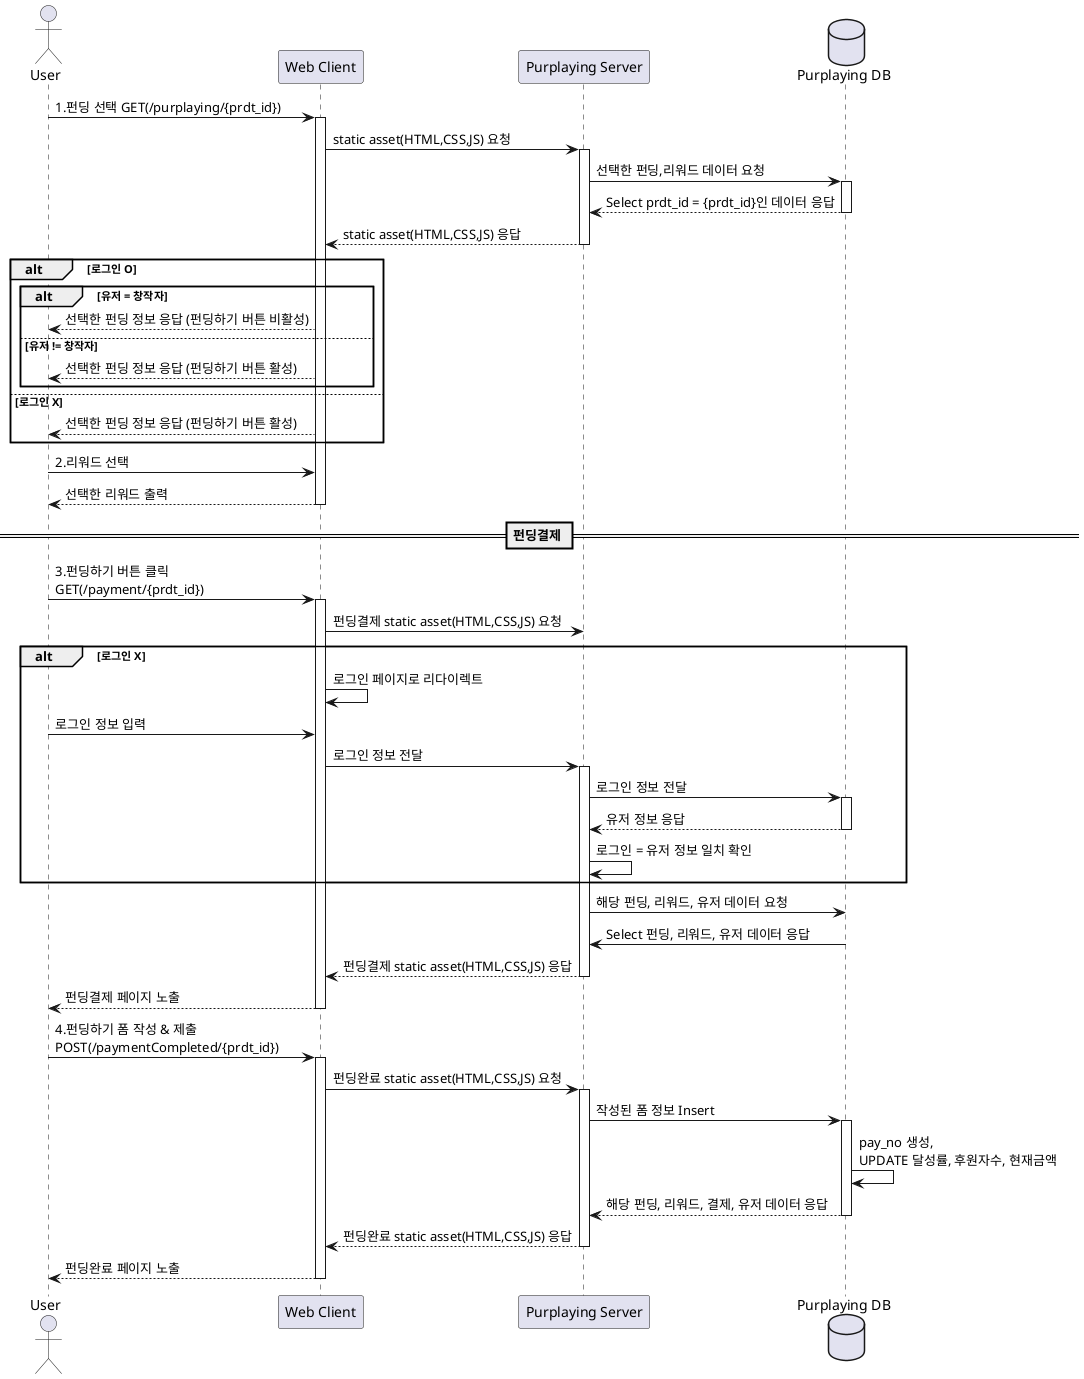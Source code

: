 @startuml
actor User
participant "Web Client" as C
participant "Purplaying Server" as S
database "Purplaying DB" as D

User -> C : 1.펀딩 선택 GET(/purplaying/{prdt_id})
activate C
C -> S : static asset(HTML,CSS,JS) 요청
activate S
S -> D : 선택한 펀딩,리워드 데이터 요청
activate D
D --> S : Select prdt_id = {prdt_id}인 데이터 응답
deactivate D
S --> C : static asset(HTML,CSS,JS) 응답
deactivate S
alt 로그인 O
    alt 유저 = 창작자
        C --> User : 선택한 펀딩 정보 응답 (펀딩하기 버튼 비활성)
    else 유저 != 창작자
        C --> User : 선택한 펀딩 정보 응답 (펀딩하기 버튼 활성)
    end
else 로그인 X
C --> User : 선택한 펀딩 정보 응답 (펀딩하기 버튼 활성)
end
User -> C : 2.리워드 선택
C --> User : 선택한 리워드 출력
deactivate C

== 펀딩결제 ==
User -> C : 3.펀딩하기 버튼 클릭\nGET(/payment/{prdt_id}) 
activate C
C -> S : 펀딩결제 static asset(HTML,CSS,JS) 요청
alt 로그인 X
C -> C : 로그인 페이지로 리다이렉트
User -> C : 로그인 정보 입력
C -> S : 로그인 정보 전달
activate S
S -> D : 로그인 정보 전달
activate D
D --> S : 유저 정보 응답
deactivate D
S -> S : 로그인 = 유저 정보 일치 확인
end
S -> D : 해당 펀딩, 리워드, 유저 데이터 요청
D -> S : Select 펀딩, 리워드, 유저 데이터 응답
deactivate D
S --> C :  펀딩결제 static asset(HTML,CSS,JS) 응답
deactivate S
C --> User : 펀딩결제 페이지 노출
deactivate C

User -> C : 4.펀딩하기 폼 작성 & 제출\nPOST(/paymentCompleted/{prdt_id})
activate C
C -> S : 펀딩완료 static asset(HTML,CSS,JS) 요청
activate S
S -> D : 작성된 폼 정보 Insert
activate D
D -> D : pay_no 생성,\nUPDATE 달성률, 후원자수, 현재금액
D --> S : 해당 펀딩, 리워드, 결제, 유저 데이터 응답
deactivate D
S --> C : 펀딩완료 static asset(HTML,CSS,JS) 응답
deactivate S
C --> User : 펀딩완료 페이지 노출
deactivate C

@enduml